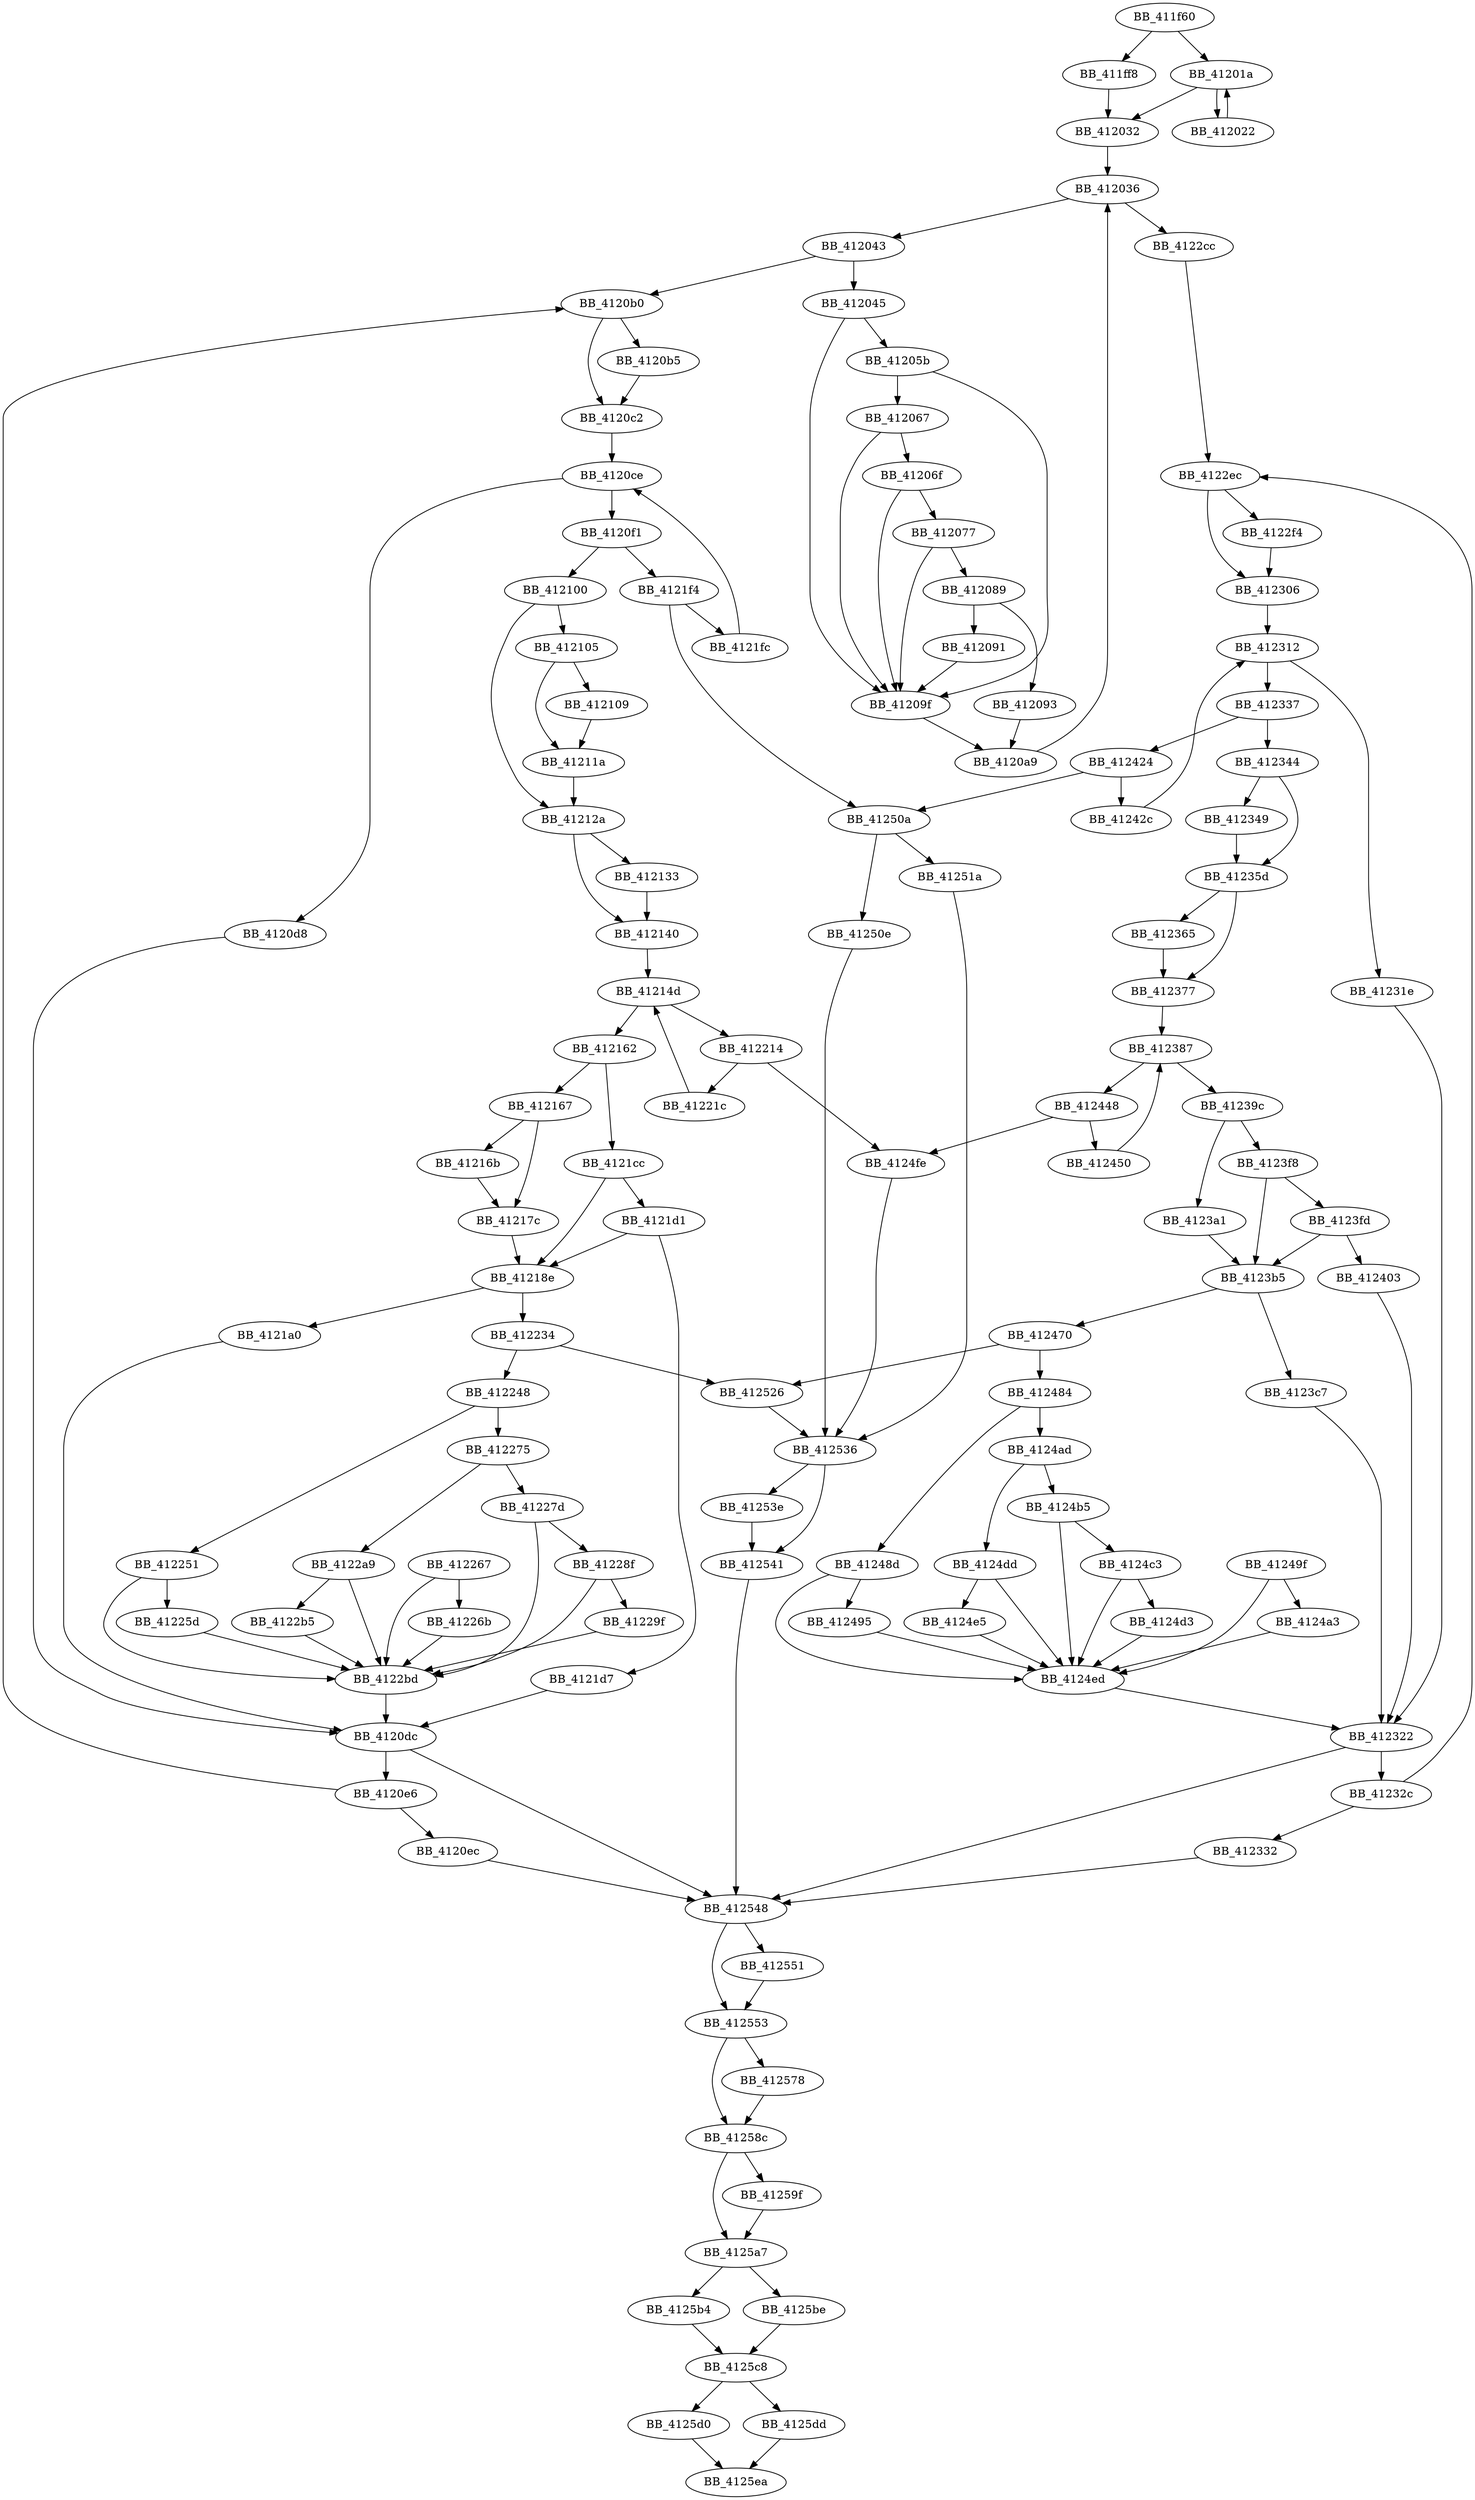 DiGraph sub_411F60{
BB_411f60->BB_411ff8
BB_411f60->BB_41201a
BB_411ff8->BB_412032
BB_41201a->BB_412022
BB_41201a->BB_412032
BB_412022->BB_41201a
BB_412032->BB_412036
BB_412036->BB_412043
BB_412036->BB_4122cc
BB_412043->BB_412045
BB_412043->BB_4120b0
BB_412045->BB_41205b
BB_412045->BB_41209f
BB_41205b->BB_412067
BB_41205b->BB_41209f
BB_412067->BB_41206f
BB_412067->BB_41209f
BB_41206f->BB_412077
BB_41206f->BB_41209f
BB_412077->BB_412089
BB_412077->BB_41209f
BB_412089->BB_412091
BB_412089->BB_412093
BB_412091->BB_41209f
BB_412093->BB_4120a9
BB_41209f->BB_4120a9
BB_4120a9->BB_412036
BB_4120b0->BB_4120b5
BB_4120b0->BB_4120c2
BB_4120b5->BB_4120c2
BB_4120c2->BB_4120ce
BB_4120ce->BB_4120d8
BB_4120ce->BB_4120f1
BB_4120d8->BB_4120dc
BB_4120dc->BB_4120e6
BB_4120dc->BB_412548
BB_4120e6->BB_4120b0
BB_4120e6->BB_4120ec
BB_4120ec->BB_412548
BB_4120f1->BB_412100
BB_4120f1->BB_4121f4
BB_412100->BB_412105
BB_412100->BB_41212a
BB_412105->BB_412109
BB_412105->BB_41211a
BB_412109->BB_41211a
BB_41211a->BB_41212a
BB_41212a->BB_412133
BB_41212a->BB_412140
BB_412133->BB_412140
BB_412140->BB_41214d
BB_41214d->BB_412162
BB_41214d->BB_412214
BB_412162->BB_412167
BB_412162->BB_4121cc
BB_412167->BB_41216b
BB_412167->BB_41217c
BB_41216b->BB_41217c
BB_41217c->BB_41218e
BB_41218e->BB_4121a0
BB_41218e->BB_412234
BB_4121a0->BB_4120dc
BB_4121cc->BB_41218e
BB_4121cc->BB_4121d1
BB_4121d1->BB_41218e
BB_4121d1->BB_4121d7
BB_4121d7->BB_4120dc
BB_4121f4->BB_4121fc
BB_4121f4->BB_41250a
BB_4121fc->BB_4120ce
BB_412214->BB_41221c
BB_412214->BB_4124fe
BB_41221c->BB_41214d
BB_412234->BB_412248
BB_412234->BB_412526
BB_412248->BB_412251
BB_412248->BB_412275
BB_412251->BB_41225d
BB_412251->BB_4122bd
BB_41225d->BB_4122bd
BB_412267->BB_41226b
BB_412267->BB_4122bd
BB_41226b->BB_4122bd
BB_412275->BB_41227d
BB_412275->BB_4122a9
BB_41227d->BB_41228f
BB_41227d->BB_4122bd
BB_41228f->BB_41229f
BB_41228f->BB_4122bd
BB_41229f->BB_4122bd
BB_4122a9->BB_4122b5
BB_4122a9->BB_4122bd
BB_4122b5->BB_4122bd
BB_4122bd->BB_4120dc
BB_4122cc->BB_4122ec
BB_4122ec->BB_4122f4
BB_4122ec->BB_412306
BB_4122f4->BB_412306
BB_412306->BB_412312
BB_412312->BB_41231e
BB_412312->BB_412337
BB_41231e->BB_412322
BB_412322->BB_41232c
BB_412322->BB_412548
BB_41232c->BB_4122ec
BB_41232c->BB_412332
BB_412332->BB_412548
BB_412337->BB_412344
BB_412337->BB_412424
BB_412344->BB_412349
BB_412344->BB_41235d
BB_412349->BB_41235d
BB_41235d->BB_412365
BB_41235d->BB_412377
BB_412365->BB_412377
BB_412377->BB_412387
BB_412387->BB_41239c
BB_412387->BB_412448
BB_41239c->BB_4123a1
BB_41239c->BB_4123f8
BB_4123a1->BB_4123b5
BB_4123b5->BB_4123c7
BB_4123b5->BB_412470
BB_4123c7->BB_412322
BB_4123f8->BB_4123b5
BB_4123f8->BB_4123fd
BB_4123fd->BB_4123b5
BB_4123fd->BB_412403
BB_412403->BB_412322
BB_412424->BB_41242c
BB_412424->BB_41250a
BB_41242c->BB_412312
BB_412448->BB_412450
BB_412448->BB_4124fe
BB_412450->BB_412387
BB_412470->BB_412484
BB_412470->BB_412526
BB_412484->BB_41248d
BB_412484->BB_4124ad
BB_41248d->BB_412495
BB_41248d->BB_4124ed
BB_412495->BB_4124ed
BB_41249f->BB_4124a3
BB_41249f->BB_4124ed
BB_4124a3->BB_4124ed
BB_4124ad->BB_4124b5
BB_4124ad->BB_4124dd
BB_4124b5->BB_4124c3
BB_4124b5->BB_4124ed
BB_4124c3->BB_4124d3
BB_4124c3->BB_4124ed
BB_4124d3->BB_4124ed
BB_4124dd->BB_4124e5
BB_4124dd->BB_4124ed
BB_4124e5->BB_4124ed
BB_4124ed->BB_412322
BB_4124fe->BB_412536
BB_41250a->BB_41250e
BB_41250a->BB_41251a
BB_41250e->BB_412536
BB_41251a->BB_412536
BB_412526->BB_412536
BB_412536->BB_41253e
BB_412536->BB_412541
BB_41253e->BB_412541
BB_412541->BB_412548
BB_412548->BB_412551
BB_412548->BB_412553
BB_412551->BB_412553
BB_412553->BB_412578
BB_412553->BB_41258c
BB_412578->BB_41258c
BB_41258c->BB_41259f
BB_41258c->BB_4125a7
BB_41259f->BB_4125a7
BB_4125a7->BB_4125b4
BB_4125a7->BB_4125be
BB_4125b4->BB_4125c8
BB_4125be->BB_4125c8
BB_4125c8->BB_4125d0
BB_4125c8->BB_4125dd
BB_4125d0->BB_4125ea
BB_4125dd->BB_4125ea
}
